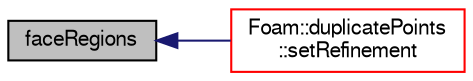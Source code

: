 digraph "faceRegions"
{
  bgcolor="transparent";
  edge [fontname="FreeSans",fontsize="10",labelfontname="FreeSans",labelfontsize="10"];
  node [fontname="FreeSans",fontsize="10",shape=record];
  rankdir="LR";
  Node1 [label="faceRegions",height=0.2,width=0.4,color="black", fillcolor="grey75", style="filled" fontcolor="black"];
  Node1 -> Node2 [dir="back",color="midnightblue",fontsize="10",style="solid",fontname="FreeSans"];
  Node2 [label="Foam::duplicatePoints\l::setRefinement",height=0.2,width=0.4,color="red",URL="$a00570.html#a159a54964aa4001ff24e9fb05834750a",tooltip="Play commands into polyTopoChange to duplicate points. Gets. "];
}
